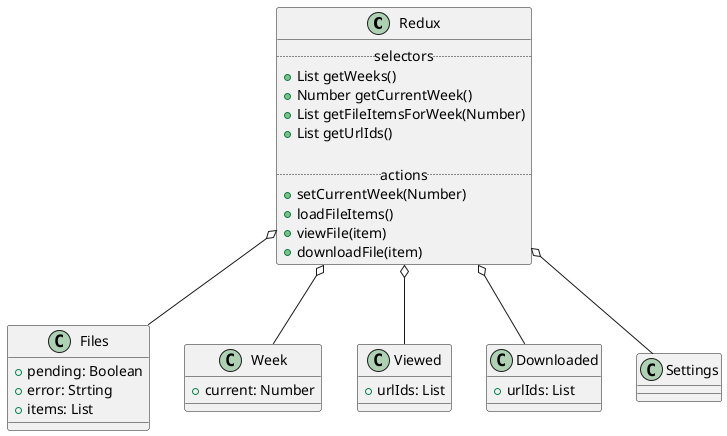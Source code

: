 @startuml

class Redux {
  .. selectors ..
  +List getWeeks()
  +Number getCurrentWeek()
  +List getFileItemsForWeek(Number)
  +List getUrlIds()

  .. actions ..
  +setCurrentWeek(Number)
  +loadFileItems()
  +viewFile(item)
  +downloadFile(item)
}

Redux o-- Files
Redux o-- Week
Redux o-- Viewed
Redux o-- Downloaded
Redux o-- Settings

class Files {
  +pending: Boolean
  +error: Strting
  +items: List
}

class Week {
  +current: Number
}

class Viewed {
  +urlIds: List
}

class Downloaded {
  +urlIds: List
}

class Settings {
}

@enduml